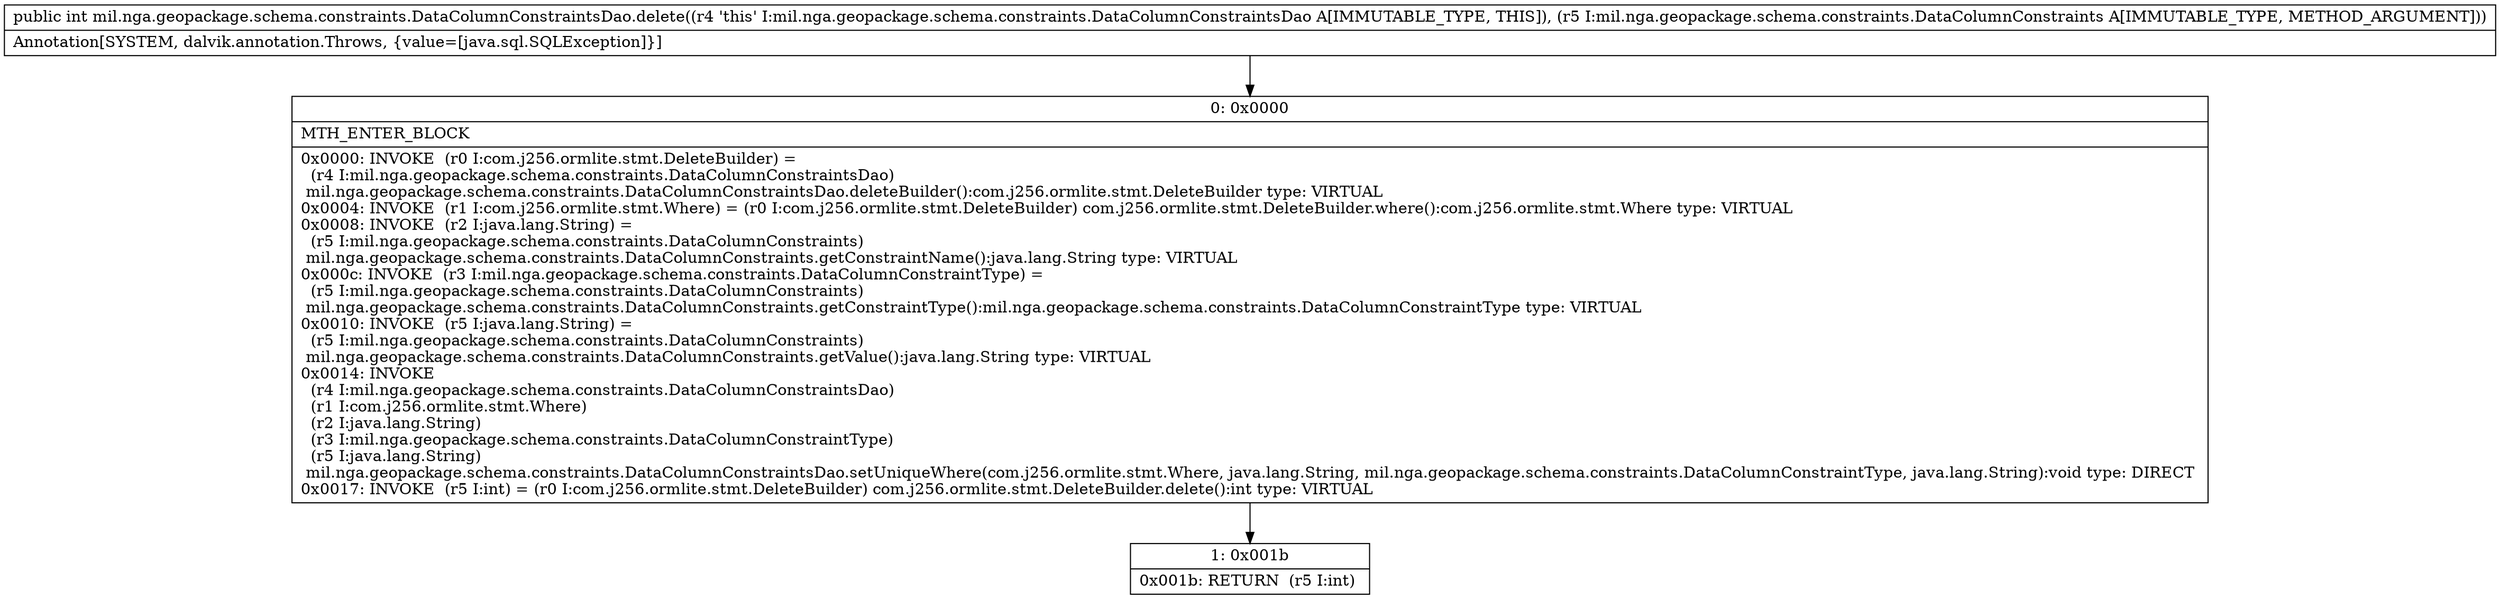 digraph "CFG formil.nga.geopackage.schema.constraints.DataColumnConstraintsDao.delete(Lmil\/nga\/geopackage\/schema\/constraints\/DataColumnConstraints;)I" {
Node_0 [shape=record,label="{0\:\ 0x0000|MTH_ENTER_BLOCK\l|0x0000: INVOKE  (r0 I:com.j256.ormlite.stmt.DeleteBuilder) = \l  (r4 I:mil.nga.geopackage.schema.constraints.DataColumnConstraintsDao)\l mil.nga.geopackage.schema.constraints.DataColumnConstraintsDao.deleteBuilder():com.j256.ormlite.stmt.DeleteBuilder type: VIRTUAL \l0x0004: INVOKE  (r1 I:com.j256.ormlite.stmt.Where) = (r0 I:com.j256.ormlite.stmt.DeleteBuilder) com.j256.ormlite.stmt.DeleteBuilder.where():com.j256.ormlite.stmt.Where type: VIRTUAL \l0x0008: INVOKE  (r2 I:java.lang.String) = \l  (r5 I:mil.nga.geopackage.schema.constraints.DataColumnConstraints)\l mil.nga.geopackage.schema.constraints.DataColumnConstraints.getConstraintName():java.lang.String type: VIRTUAL \l0x000c: INVOKE  (r3 I:mil.nga.geopackage.schema.constraints.DataColumnConstraintType) = \l  (r5 I:mil.nga.geopackage.schema.constraints.DataColumnConstraints)\l mil.nga.geopackage.schema.constraints.DataColumnConstraints.getConstraintType():mil.nga.geopackage.schema.constraints.DataColumnConstraintType type: VIRTUAL \l0x0010: INVOKE  (r5 I:java.lang.String) = \l  (r5 I:mil.nga.geopackage.schema.constraints.DataColumnConstraints)\l mil.nga.geopackage.schema.constraints.DataColumnConstraints.getValue():java.lang.String type: VIRTUAL \l0x0014: INVOKE  \l  (r4 I:mil.nga.geopackage.schema.constraints.DataColumnConstraintsDao)\l  (r1 I:com.j256.ormlite.stmt.Where)\l  (r2 I:java.lang.String)\l  (r3 I:mil.nga.geopackage.schema.constraints.DataColumnConstraintType)\l  (r5 I:java.lang.String)\l mil.nga.geopackage.schema.constraints.DataColumnConstraintsDao.setUniqueWhere(com.j256.ormlite.stmt.Where, java.lang.String, mil.nga.geopackage.schema.constraints.DataColumnConstraintType, java.lang.String):void type: DIRECT \l0x0017: INVOKE  (r5 I:int) = (r0 I:com.j256.ormlite.stmt.DeleteBuilder) com.j256.ormlite.stmt.DeleteBuilder.delete():int type: VIRTUAL \l}"];
Node_1 [shape=record,label="{1\:\ 0x001b|0x001b: RETURN  (r5 I:int) \l}"];
MethodNode[shape=record,label="{public int mil.nga.geopackage.schema.constraints.DataColumnConstraintsDao.delete((r4 'this' I:mil.nga.geopackage.schema.constraints.DataColumnConstraintsDao A[IMMUTABLE_TYPE, THIS]), (r5 I:mil.nga.geopackage.schema.constraints.DataColumnConstraints A[IMMUTABLE_TYPE, METHOD_ARGUMENT]))  | Annotation[SYSTEM, dalvik.annotation.Throws, \{value=[java.sql.SQLException]\}]\l}"];
MethodNode -> Node_0;
Node_0 -> Node_1;
}


